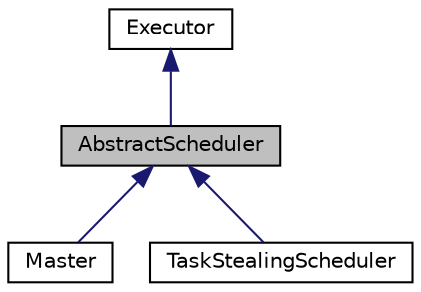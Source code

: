 digraph "AbstractScheduler"
{
  edge [fontname="Helvetica",fontsize="10",labelfontname="Helvetica",labelfontsize="10"];
  node [fontname="Helvetica",fontsize="10",shape=record];
  Node1 [label="AbstractScheduler",height=0.2,width=0.4,color="black", fillcolor="grey75", style="filled", fontcolor="black"];
  Node2 -> Node1 [dir="back",color="midnightblue",fontsize="10",style="solid",fontname="Helvetica"];
  Node2 [label="Executor",height=0.2,width=0.4,color="black", fillcolor="white", style="filled",URL="$d0/d33/a00027.html"];
  Node1 -> Node3 [dir="back",color="midnightblue",fontsize="10",style="solid",fontname="Helvetica"];
  Node3 [label="Master",height=0.2,width=0.4,color="black", fillcolor="white", style="filled",URL="$d2/d79/a00051.html"];
  Node1 -> Node4 [dir="back",color="midnightblue",fontsize="10",style="solid",fontname="Helvetica"];
  Node4 [label="TaskStealingScheduler",height=0.2,width=0.4,color="black", fillcolor="white", style="filled",URL="$db/dab/a00089.html"];
}
